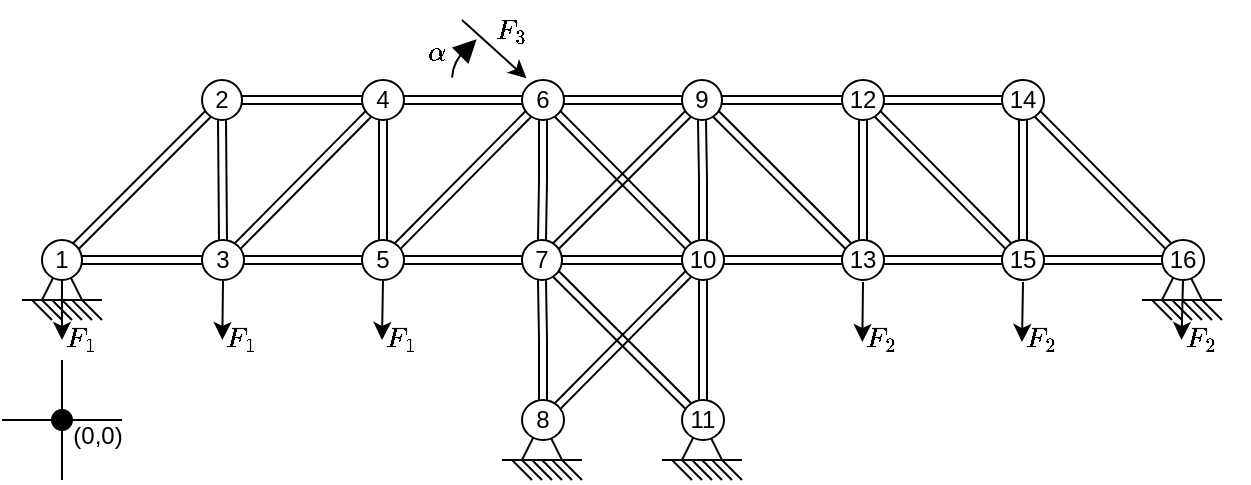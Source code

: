 <mxfile version="20.3.0" type="device"><diagram id="FkgkJRuHP46Rmx0caUK7" name="Page-1"><mxGraphModel dx="214" dy="178" grid="1" gridSize="10" guides="1" tooltips="1" connect="1" arrows="1" fold="1" page="1" pageScale="1" pageWidth="850" pageHeight="1100" math="1" shadow="0"><root><mxCell id="0"/><mxCell id="1" parent="0"/><mxCell id="oQ0PdqHRl9zzfhX3kzMw-30" value="" style="verticalLabelPosition=bottom;verticalAlign=top;html=1;shape=mxgraph.basic.acute_triangle;dx=0.5;" vertex="1" parent="1"><mxGeometry x="750" y="360" width="20" height="20" as="geometry"/></mxCell><mxCell id="oQ0PdqHRl9zzfhX3kzMw-31" value="" style="endArrow=none;html=1;rounded=0;" edge="1" parent="1"><mxGeometry width="50" height="50" relative="1" as="geometry"><mxPoint x="740" y="380" as="sourcePoint"/><mxPoint x="780" y="380" as="targetPoint"/></mxGeometry></mxCell><mxCell id="oQ0PdqHRl9zzfhX3kzMw-32" value="" style="endArrow=none;html=1;rounded=0;" edge="1" parent="1"><mxGeometry width="50" height="50" relative="1" as="geometry"><mxPoint x="745" y="380" as="sourcePoint"/><mxPoint x="755" y="390" as="targetPoint"/></mxGeometry></mxCell><mxCell id="oQ0PdqHRl9zzfhX3kzMw-33" value="" style="endArrow=none;html=1;rounded=0;exitX=0;exitY=1;exitDx=0;exitDy=0;exitPerimeter=0;" edge="1" parent="1" source="oQ0PdqHRl9zzfhX3kzMw-30"><mxGeometry width="50" height="50" relative="1" as="geometry"><mxPoint x="749" y="380" as="sourcePoint"/><mxPoint x="760" y="390" as="targetPoint"/></mxGeometry></mxCell><mxCell id="oQ0PdqHRl9zzfhX3kzMw-34" value="" style="endArrow=none;html=1;rounded=0;" edge="1" parent="1"><mxGeometry width="50" height="50" relative="1" as="geometry"><mxPoint x="755" y="380" as="sourcePoint"/><mxPoint x="765" y="390" as="targetPoint"/></mxGeometry></mxCell><mxCell id="oQ0PdqHRl9zzfhX3kzMw-35" value="" style="endArrow=none;html=1;rounded=0;" edge="1" parent="1"><mxGeometry width="50" height="50" relative="1" as="geometry"><mxPoint x="760" y="380" as="sourcePoint"/><mxPoint x="770" y="390" as="targetPoint"/></mxGeometry></mxCell><mxCell id="oQ0PdqHRl9zzfhX3kzMw-36" value="" style="endArrow=none;html=1;rounded=0;exitX=0;exitY=1;exitDx=0;exitDy=0;exitPerimeter=0;" edge="1" parent="1"><mxGeometry width="50" height="50" relative="1" as="geometry"><mxPoint x="765" y="380" as="sourcePoint"/><mxPoint x="775" y="390" as="targetPoint"/></mxGeometry></mxCell><mxCell id="oQ0PdqHRl9zzfhX3kzMw-37" value="" style="endArrow=none;html=1;rounded=0;" edge="1" parent="1"><mxGeometry width="50" height="50" relative="1" as="geometry"><mxPoint x="770" y="380" as="sourcePoint"/><mxPoint x="780" y="390" as="targetPoint"/></mxGeometry></mxCell><mxCell id="oQ0PdqHRl9zzfhX3kzMw-22" value="" style="verticalLabelPosition=bottom;verticalAlign=top;html=1;shape=mxgraph.basic.acute_triangle;dx=0.5;" vertex="1" parent="1"><mxGeometry x="510" y="440" width="20" height="20" as="geometry"/></mxCell><mxCell id="oQ0PdqHRl9zzfhX3kzMw-23" value="" style="endArrow=none;html=1;rounded=0;" edge="1" parent="1"><mxGeometry width="50" height="50" relative="1" as="geometry"><mxPoint x="500" y="460" as="sourcePoint"/><mxPoint x="540" y="460" as="targetPoint"/></mxGeometry></mxCell><mxCell id="oQ0PdqHRl9zzfhX3kzMw-24" value="" style="endArrow=none;html=1;rounded=0;" edge="1" parent="1"><mxGeometry width="50" height="50" relative="1" as="geometry"><mxPoint x="505" y="460" as="sourcePoint"/><mxPoint x="515" y="470" as="targetPoint"/></mxGeometry></mxCell><mxCell id="oQ0PdqHRl9zzfhX3kzMw-25" value="" style="endArrow=none;html=1;rounded=0;exitX=0;exitY=1;exitDx=0;exitDy=0;exitPerimeter=0;" edge="1" parent="1" source="oQ0PdqHRl9zzfhX3kzMw-22"><mxGeometry width="50" height="50" relative="1" as="geometry"><mxPoint x="509" y="460" as="sourcePoint"/><mxPoint x="520" y="470" as="targetPoint"/></mxGeometry></mxCell><mxCell id="oQ0PdqHRl9zzfhX3kzMw-26" value="" style="endArrow=none;html=1;rounded=0;" edge="1" parent="1"><mxGeometry width="50" height="50" relative="1" as="geometry"><mxPoint x="515" y="460" as="sourcePoint"/><mxPoint x="525" y="470" as="targetPoint"/></mxGeometry></mxCell><mxCell id="oQ0PdqHRl9zzfhX3kzMw-27" value="" style="endArrow=none;html=1;rounded=0;" edge="1" parent="1"><mxGeometry width="50" height="50" relative="1" as="geometry"><mxPoint x="520" y="460" as="sourcePoint"/><mxPoint x="530" y="470" as="targetPoint"/></mxGeometry></mxCell><mxCell id="oQ0PdqHRl9zzfhX3kzMw-28" value="" style="endArrow=none;html=1;rounded=0;exitX=0;exitY=1;exitDx=0;exitDy=0;exitPerimeter=0;" edge="1" parent="1"><mxGeometry width="50" height="50" relative="1" as="geometry"><mxPoint x="525" y="460" as="sourcePoint"/><mxPoint x="535" y="470" as="targetPoint"/></mxGeometry></mxCell><mxCell id="oQ0PdqHRl9zzfhX3kzMw-29" value="" style="endArrow=none;html=1;rounded=0;" edge="1" parent="1"><mxGeometry width="50" height="50" relative="1" as="geometry"><mxPoint x="530" y="460" as="sourcePoint"/><mxPoint x="540" y="470" as="targetPoint"/></mxGeometry></mxCell><mxCell id="oQ0PdqHRl9zzfhX3kzMw-14" value="" style="verticalLabelPosition=bottom;verticalAlign=top;html=1;shape=mxgraph.basic.acute_triangle;dx=0.5;" vertex="1" parent="1"><mxGeometry x="430" y="440" width="20" height="20" as="geometry"/></mxCell><mxCell id="oQ0PdqHRl9zzfhX3kzMw-15" value="" style="endArrow=none;html=1;rounded=0;" edge="1" parent="1"><mxGeometry width="50" height="50" relative="1" as="geometry"><mxPoint x="420" y="460" as="sourcePoint"/><mxPoint x="460.0" y="460" as="targetPoint"/></mxGeometry></mxCell><mxCell id="oQ0PdqHRl9zzfhX3kzMw-16" value="" style="endArrow=none;html=1;rounded=0;" edge="1" parent="1"><mxGeometry width="50" height="50" relative="1" as="geometry"><mxPoint x="425" y="460" as="sourcePoint"/><mxPoint x="435" y="470" as="targetPoint"/></mxGeometry></mxCell><mxCell id="oQ0PdqHRl9zzfhX3kzMw-17" value="" style="endArrow=none;html=1;rounded=0;exitX=0;exitY=1;exitDx=0;exitDy=0;exitPerimeter=0;" edge="1" parent="1" source="oQ0PdqHRl9zzfhX3kzMw-14"><mxGeometry width="50" height="50" relative="1" as="geometry"><mxPoint x="429" y="460" as="sourcePoint"/><mxPoint x="440" y="470" as="targetPoint"/></mxGeometry></mxCell><mxCell id="oQ0PdqHRl9zzfhX3kzMw-18" value="" style="endArrow=none;html=1;rounded=0;" edge="1" parent="1"><mxGeometry width="50" height="50" relative="1" as="geometry"><mxPoint x="435" y="460" as="sourcePoint"/><mxPoint x="445" y="470" as="targetPoint"/></mxGeometry></mxCell><mxCell id="oQ0PdqHRl9zzfhX3kzMw-19" value="" style="endArrow=none;html=1;rounded=0;" edge="1" parent="1"><mxGeometry width="50" height="50" relative="1" as="geometry"><mxPoint x="440" y="460" as="sourcePoint"/><mxPoint x="450.0" y="470" as="targetPoint"/></mxGeometry></mxCell><mxCell id="oQ0PdqHRl9zzfhX3kzMw-20" value="" style="endArrow=none;html=1;rounded=0;exitX=0;exitY=1;exitDx=0;exitDy=0;exitPerimeter=0;" edge="1" parent="1"><mxGeometry width="50" height="50" relative="1" as="geometry"><mxPoint x="445" y="460" as="sourcePoint"/><mxPoint x="455.0" y="470" as="targetPoint"/></mxGeometry></mxCell><mxCell id="oQ0PdqHRl9zzfhX3kzMw-21" value="" style="endArrow=none;html=1;rounded=0;" edge="1" parent="1"><mxGeometry width="50" height="50" relative="1" as="geometry"><mxPoint x="450.0" y="460" as="sourcePoint"/><mxPoint x="460.0" y="470" as="targetPoint"/></mxGeometry></mxCell><mxCell id="oQ0PdqHRl9zzfhX3kzMw-4" value="" style="verticalLabelPosition=bottom;verticalAlign=top;html=1;shape=mxgraph.basic.acute_triangle;dx=0.5;" vertex="1" parent="1"><mxGeometry x="190" y="360" width="20" height="20" as="geometry"/></mxCell><mxCell id="gkUZUY6LBGyByZi0l5x3-39" style="edgeStyle=none;shape=link;rounded=0;orthogonalLoop=1;jettySize=auto;html=1;exitX=1;exitY=0;exitDx=0;exitDy=0;entryX=0;entryY=1;entryDx=0;entryDy=0;" parent="1" source="gkUZUY6LBGyByZi0l5x3-1" target="gkUZUY6LBGyByZi0l5x3-9" edge="1"><mxGeometry relative="1" as="geometry"/></mxCell><mxCell id="gkUZUY6LBGyByZi0l5x3-1" value="1" style="ellipse;whiteSpace=wrap;html=1;aspect=fixed;" parent="1" vertex="1"><mxGeometry x="190" y="350" width="20" height="20" as="geometry"/></mxCell><mxCell id="gkUZUY6LBGyByZi0l5x3-38" style="edgeStyle=none;shape=link;rounded=0;orthogonalLoop=1;jettySize=auto;html=1;exitX=0;exitY=0.5;exitDx=0;exitDy=0;entryX=1;entryY=0.5;entryDx=0;entryDy=0;" parent="1" source="gkUZUY6LBGyByZi0l5x3-2" target="gkUZUY6LBGyByZi0l5x3-1" edge="1"><mxGeometry relative="1" as="geometry"/></mxCell><mxCell id="gkUZUY6LBGyByZi0l5x3-40" style="edgeStyle=none;shape=link;rounded=0;orthogonalLoop=1;jettySize=auto;html=1;exitX=1;exitY=0;exitDx=0;exitDy=0;entryX=0;entryY=1;entryDx=0;entryDy=0;" parent="1" source="gkUZUY6LBGyByZi0l5x3-2" target="gkUZUY6LBGyByZi0l5x3-10" edge="1"><mxGeometry relative="1" as="geometry"/></mxCell><mxCell id="gkUZUY6LBGyByZi0l5x3-2" value="3" style="ellipse;whiteSpace=wrap;html=1;aspect=fixed;" parent="1" vertex="1"><mxGeometry x="270" y="350" width="21" height="20" as="geometry"/></mxCell><mxCell id="gkUZUY6LBGyByZi0l5x3-37" style="edgeStyle=none;shape=link;rounded=0;orthogonalLoop=1;jettySize=auto;html=1;exitX=0;exitY=0.5;exitDx=0;exitDy=0;entryX=1;entryY=0.5;entryDx=0;entryDy=0;" parent="1" source="gkUZUY6LBGyByZi0l5x3-3" target="gkUZUY6LBGyByZi0l5x3-2" edge="1"><mxGeometry relative="1" as="geometry"/></mxCell><mxCell id="gkUZUY6LBGyByZi0l5x3-41" style="edgeStyle=none;shape=link;rounded=0;orthogonalLoop=1;jettySize=auto;html=1;exitX=1;exitY=0.5;exitDx=0;exitDy=0;entryX=0;entryY=0.5;entryDx=0;entryDy=0;" parent="1" source="gkUZUY6LBGyByZi0l5x3-3" target="gkUZUY6LBGyByZi0l5x3-5" edge="1"><mxGeometry relative="1" as="geometry"/></mxCell><mxCell id="gkUZUY6LBGyByZi0l5x3-3" value="5" style="ellipse;whiteSpace=wrap;html=1;aspect=fixed;" parent="1" vertex="1"><mxGeometry x="350" y="350" width="21" height="20" as="geometry"/></mxCell><mxCell id="gkUZUY6LBGyByZi0l5x3-20" style="edgeStyle=orthogonalEdgeStyle;shape=link;rounded=0;orthogonalLoop=1;jettySize=auto;html=1;exitX=1;exitY=0.5;exitDx=0;exitDy=0;entryX=0;entryY=0.5;entryDx=0;entryDy=0;" parent="1" source="gkUZUY6LBGyByZi0l5x3-5" target="gkUZUY6LBGyByZi0l5x3-6" edge="1"><mxGeometry relative="1" as="geometry"/></mxCell><mxCell id="gkUZUY6LBGyByZi0l5x3-30" style="edgeStyle=none;shape=link;rounded=0;orthogonalLoop=1;jettySize=auto;html=1;exitX=1;exitY=1;exitDx=0;exitDy=0;entryX=0;entryY=0;entryDx=0;entryDy=0;" parent="1" source="gkUZUY6LBGyByZi0l5x3-5" target="gkUZUY6LBGyByZi0l5x3-17" edge="1"><mxGeometry relative="1" as="geometry"/></mxCell><mxCell id="gkUZUY6LBGyByZi0l5x3-32" style="edgeStyle=none;shape=link;rounded=0;orthogonalLoop=1;jettySize=auto;html=1;exitX=1;exitY=0;exitDx=0;exitDy=0;entryX=0;entryY=1;entryDx=0;entryDy=0;" parent="1" source="gkUZUY6LBGyByZi0l5x3-5" target="gkUZUY6LBGyByZi0l5x3-12" edge="1"><mxGeometry relative="1" as="geometry"/></mxCell><mxCell id="gkUZUY6LBGyByZi0l5x3-5" value="7" style="ellipse;whiteSpace=wrap;html=1;aspect=fixed;" parent="1" vertex="1"><mxGeometry x="430" y="350" width="20" height="20" as="geometry"/></mxCell><mxCell id="gkUZUY6LBGyByZi0l5x3-22" style="edgeStyle=orthogonalEdgeStyle;shape=link;rounded=0;orthogonalLoop=1;jettySize=auto;html=1;exitX=0.5;exitY=0;exitDx=0;exitDy=0;entryX=0.5;entryY=1;entryDx=0;entryDy=0;" parent="1" source="gkUZUY6LBGyByZi0l5x3-6" target="gkUZUY6LBGyByZi0l5x3-12" edge="1"><mxGeometry relative="1" as="geometry"/></mxCell><mxCell id="gkUZUY6LBGyByZi0l5x3-31" style="edgeStyle=none;shape=link;rounded=0;orthogonalLoop=1;jettySize=auto;html=1;exitX=0;exitY=1;exitDx=0;exitDy=0;entryX=1;entryY=0;entryDx=0;entryDy=0;" parent="1" source="gkUZUY6LBGyByZi0l5x3-6" target="gkUZUY6LBGyByZi0l5x3-16" edge="1"><mxGeometry relative="1" as="geometry"/></mxCell><mxCell id="gkUZUY6LBGyByZi0l5x3-43" style="edgeStyle=none;shape=link;rounded=0;orthogonalLoop=1;jettySize=auto;html=1;exitX=1;exitY=0.5;exitDx=0;exitDy=0;entryX=0;entryY=0.5;entryDx=0;entryDy=0;" parent="1" source="gkUZUY6LBGyByZi0l5x3-6" target="gkUZUY6LBGyByZi0l5x3-7" edge="1"><mxGeometry relative="1" as="geometry"/></mxCell><mxCell id="gkUZUY6LBGyByZi0l5x3-6" value="10" style="ellipse;whiteSpace=wrap;html=1;aspect=fixed;" parent="1" vertex="1"><mxGeometry x="510" y="350" width="21" height="20" as="geometry"/></mxCell><mxCell id="gkUZUY6LBGyByZi0l5x3-44" style="edgeStyle=none;shape=link;rounded=0;orthogonalLoop=1;jettySize=auto;html=1;exitX=1;exitY=0.5;exitDx=0;exitDy=0;entryX=0;entryY=0.5;entryDx=0;entryDy=0;" parent="1" source="gkUZUY6LBGyByZi0l5x3-7" target="gkUZUY6LBGyByZi0l5x3-8" edge="1"><mxGeometry relative="1" as="geometry"/></mxCell><mxCell id="gkUZUY6LBGyByZi0l5x3-7" value="13" style="ellipse;whiteSpace=wrap;html=1;aspect=fixed;" parent="1" vertex="1"><mxGeometry x="590" y="350" width="21" height="20" as="geometry"/></mxCell><mxCell id="gkUZUY6LBGyByZi0l5x3-49" style="edgeStyle=none;shape=link;rounded=0;orthogonalLoop=1;jettySize=auto;html=1;exitX=1;exitY=0.5;exitDx=0;exitDy=0;entryX=0;entryY=0.5;entryDx=0;entryDy=0;" parent="1" source="gkUZUY6LBGyByZi0l5x3-8" target="gkUZUY6LBGyByZi0l5x3-15" edge="1"><mxGeometry relative="1" as="geometry"/></mxCell><mxCell id="gkUZUY6LBGyByZi0l5x3-8" value="15" style="ellipse;whiteSpace=wrap;html=1;aspect=fixed;" parent="1" vertex="1"><mxGeometry x="670" y="350" width="21" height="20" as="geometry"/></mxCell><mxCell id="gkUZUY6LBGyByZi0l5x3-35" style="edgeStyle=none;shape=link;rounded=0;orthogonalLoop=1;jettySize=auto;html=1;exitX=0.5;exitY=1;exitDx=0;exitDy=0;entryX=0.5;entryY=0;entryDx=0;entryDy=0;" parent="1" source="gkUZUY6LBGyByZi0l5x3-9" target="gkUZUY6LBGyByZi0l5x3-2" edge="1"><mxGeometry relative="1" as="geometry"/></mxCell><mxCell id="gkUZUY6LBGyByZi0l5x3-36" style="edgeStyle=none;shape=link;rounded=0;orthogonalLoop=1;jettySize=auto;html=1;exitX=1;exitY=0.5;exitDx=0;exitDy=0;entryX=0;entryY=0.5;entryDx=0;entryDy=0;" parent="1" source="gkUZUY6LBGyByZi0l5x3-9" target="gkUZUY6LBGyByZi0l5x3-10" edge="1"><mxGeometry relative="1" as="geometry"/></mxCell><mxCell id="gkUZUY6LBGyByZi0l5x3-9" value="2" style="ellipse;whiteSpace=wrap;html=1;aspect=fixed;" parent="1" vertex="1"><mxGeometry x="270" y="270" width="20" height="20" as="geometry"/></mxCell><mxCell id="gkUZUY6LBGyByZi0l5x3-26" style="edgeStyle=none;shape=link;rounded=0;orthogonalLoop=1;jettySize=auto;html=1;exitX=1;exitY=0.5;exitDx=0;exitDy=0;entryX=0;entryY=0.5;entryDx=0;entryDy=0;" parent="1" source="gkUZUY6LBGyByZi0l5x3-10" target="gkUZUY6LBGyByZi0l5x3-11" edge="1"><mxGeometry relative="1" as="geometry"/></mxCell><mxCell id="gkUZUY6LBGyByZi0l5x3-34" style="edgeStyle=none;shape=link;rounded=0;orthogonalLoop=1;jettySize=auto;html=1;exitX=0.5;exitY=1;exitDx=0;exitDy=0;entryX=0.5;entryY=0;entryDx=0;entryDy=0;" parent="1" source="gkUZUY6LBGyByZi0l5x3-10" target="gkUZUY6LBGyByZi0l5x3-3" edge="1"><mxGeometry relative="1" as="geometry"/></mxCell><mxCell id="gkUZUY6LBGyByZi0l5x3-10" value="4" style="ellipse;whiteSpace=wrap;html=1;aspect=fixed;" parent="1" vertex="1"><mxGeometry x="350" y="270" width="21" height="20" as="geometry"/></mxCell><mxCell id="gkUZUY6LBGyByZi0l5x3-24" style="edgeStyle=orthogonalEdgeStyle;shape=link;rounded=0;orthogonalLoop=1;jettySize=auto;html=1;exitX=0.5;exitY=1;exitDx=0;exitDy=0;entryX=0.5;entryY=0;entryDx=0;entryDy=0;" parent="1" source="gkUZUY6LBGyByZi0l5x3-11" target="gkUZUY6LBGyByZi0l5x3-5" edge="1"><mxGeometry relative="1" as="geometry"/></mxCell><mxCell id="gkUZUY6LBGyByZi0l5x3-25" style="shape=link;rounded=0;orthogonalLoop=1;jettySize=auto;html=1;exitX=0;exitY=1;exitDx=0;exitDy=0;entryX=1;entryY=0;entryDx=0;entryDy=0;" parent="1" source="gkUZUY6LBGyByZi0l5x3-11" target="gkUZUY6LBGyByZi0l5x3-3" edge="1"><mxGeometry relative="1" as="geometry"/></mxCell><mxCell id="gkUZUY6LBGyByZi0l5x3-27" style="edgeStyle=none;shape=link;rounded=0;orthogonalLoop=1;jettySize=auto;html=1;exitX=1;exitY=0.5;exitDx=0;exitDy=0;" parent="1" source="gkUZUY6LBGyByZi0l5x3-11" target="gkUZUY6LBGyByZi0l5x3-12" edge="1"><mxGeometry relative="1" as="geometry"/></mxCell><mxCell id="gkUZUY6LBGyByZi0l5x3-33" style="edgeStyle=none;shape=link;rounded=0;orthogonalLoop=1;jettySize=auto;html=1;exitX=1;exitY=1;exitDx=0;exitDy=0;entryX=0;entryY=0;entryDx=0;entryDy=0;" parent="1" source="gkUZUY6LBGyByZi0l5x3-11" target="gkUZUY6LBGyByZi0l5x3-6" edge="1"><mxGeometry relative="1" as="geometry"/></mxCell><mxCell id="gkUZUY6LBGyByZi0l5x3-11" value="6" style="ellipse;whiteSpace=wrap;html=1;aspect=fixed;" parent="1" vertex="1"><mxGeometry x="430" y="270" width="21" height="20" as="geometry"/></mxCell><mxCell id="gkUZUY6LBGyByZi0l5x3-28" style="edgeStyle=none;shape=link;rounded=0;orthogonalLoop=1;jettySize=auto;html=1;exitX=1;exitY=0.5;exitDx=0;exitDy=0;entryX=0;entryY=0.5;entryDx=0;entryDy=0;" parent="1" source="gkUZUY6LBGyByZi0l5x3-12" target="gkUZUY6LBGyByZi0l5x3-13" edge="1"><mxGeometry relative="1" as="geometry"/></mxCell><mxCell id="gkUZUY6LBGyByZi0l5x3-29" style="edgeStyle=none;shape=link;rounded=0;orthogonalLoop=1;jettySize=auto;html=1;exitX=1;exitY=1;exitDx=0;exitDy=0;entryX=0;entryY=0;entryDx=0;entryDy=0;" parent="1" source="gkUZUY6LBGyByZi0l5x3-12" target="gkUZUY6LBGyByZi0l5x3-7" edge="1"><mxGeometry relative="1" as="geometry"/></mxCell><mxCell id="gkUZUY6LBGyByZi0l5x3-12" value="9" style="ellipse;whiteSpace=wrap;html=1;aspect=fixed;" parent="1" vertex="1"><mxGeometry x="510" y="270" width="20" height="20" as="geometry"/></mxCell><mxCell id="gkUZUY6LBGyByZi0l5x3-42" style="edgeStyle=none;shape=link;rounded=0;orthogonalLoop=1;jettySize=auto;html=1;exitX=0.5;exitY=1;exitDx=0;exitDy=0;entryX=0.5;entryY=0;entryDx=0;entryDy=0;" parent="1" source="gkUZUY6LBGyByZi0l5x3-13" target="gkUZUY6LBGyByZi0l5x3-7" edge="1"><mxGeometry relative="1" as="geometry"/></mxCell><mxCell id="gkUZUY6LBGyByZi0l5x3-45" style="edgeStyle=none;shape=link;rounded=0;orthogonalLoop=1;jettySize=auto;html=1;exitX=1;exitY=1;exitDx=0;exitDy=0;entryX=0;entryY=0;entryDx=0;entryDy=0;" parent="1" source="gkUZUY6LBGyByZi0l5x3-13" target="gkUZUY6LBGyByZi0l5x3-8" edge="1"><mxGeometry relative="1" as="geometry"/></mxCell><mxCell id="gkUZUY6LBGyByZi0l5x3-46" style="edgeStyle=none;shape=link;rounded=0;orthogonalLoop=1;jettySize=auto;html=1;exitX=1;exitY=0.5;exitDx=0;exitDy=0;entryX=0;entryY=0.5;entryDx=0;entryDy=0;" parent="1" source="gkUZUY6LBGyByZi0l5x3-13" target="gkUZUY6LBGyByZi0l5x3-14" edge="1"><mxGeometry relative="1" as="geometry"/></mxCell><mxCell id="gkUZUY6LBGyByZi0l5x3-13" value="12" style="ellipse;whiteSpace=wrap;html=1;aspect=fixed;" parent="1" vertex="1"><mxGeometry x="590" y="270" width="21" height="20" as="geometry"/></mxCell><mxCell id="gkUZUY6LBGyByZi0l5x3-47" style="edgeStyle=none;shape=link;rounded=0;orthogonalLoop=1;jettySize=auto;html=1;exitX=1;exitY=1;exitDx=0;exitDy=0;entryX=0;entryY=0;entryDx=0;entryDy=0;" parent="1" source="gkUZUY6LBGyByZi0l5x3-14" target="gkUZUY6LBGyByZi0l5x3-15" edge="1"><mxGeometry relative="1" as="geometry"/></mxCell><mxCell id="gkUZUY6LBGyByZi0l5x3-48" style="edgeStyle=none;shape=link;rounded=0;orthogonalLoop=1;jettySize=auto;html=1;exitX=0.5;exitY=1;exitDx=0;exitDy=0;entryX=0.5;entryY=0;entryDx=0;entryDy=0;" parent="1" source="gkUZUY6LBGyByZi0l5x3-14" target="gkUZUY6LBGyByZi0l5x3-8" edge="1"><mxGeometry relative="1" as="geometry"/></mxCell><mxCell id="gkUZUY6LBGyByZi0l5x3-14" value="14" style="ellipse;whiteSpace=wrap;html=1;aspect=fixed;" parent="1" vertex="1"><mxGeometry x="670" y="270" width="21" height="20" as="geometry"/></mxCell><mxCell id="gkUZUY6LBGyByZi0l5x3-15" value="16" style="ellipse;whiteSpace=wrap;html=1;aspect=fixed;" parent="1" vertex="1"><mxGeometry x="750" y="350" width="21" height="20" as="geometry"/></mxCell><mxCell id="gkUZUY6LBGyByZi0l5x3-19" style="edgeStyle=orthogonalEdgeStyle;rounded=0;orthogonalLoop=1;jettySize=auto;html=1;exitX=0.5;exitY=0;exitDx=0;exitDy=0;shape=link;" parent="1" source="gkUZUY6LBGyByZi0l5x3-16" target="gkUZUY6LBGyByZi0l5x3-5" edge="1"><mxGeometry relative="1" as="geometry"/></mxCell><mxCell id="gkUZUY6LBGyByZi0l5x3-16" value="8" style="ellipse;whiteSpace=wrap;html=1;aspect=fixed;" parent="1" vertex="1"><mxGeometry x="430" y="430" width="21" height="20" as="geometry"/></mxCell><mxCell id="gkUZUY6LBGyByZi0l5x3-21" style="edgeStyle=orthogonalEdgeStyle;shape=link;rounded=0;orthogonalLoop=1;jettySize=auto;html=1;exitX=0.5;exitY=0;exitDx=0;exitDy=0;entryX=0.5;entryY=1;entryDx=0;entryDy=0;" parent="1" source="gkUZUY6LBGyByZi0l5x3-17" target="gkUZUY6LBGyByZi0l5x3-6" edge="1"><mxGeometry relative="1" as="geometry"/></mxCell><mxCell id="gkUZUY6LBGyByZi0l5x3-17" value="11" style="ellipse;whiteSpace=wrap;html=1;aspect=fixed;" parent="1" vertex="1"><mxGeometry x="510" y="430" width="21" height="20" as="geometry"/></mxCell><mxCell id="gkUZUY6LBGyByZi0l5x3-50" value="" style="endArrow=classic;html=1;rounded=0;exitX=0.5;exitY=1;exitDx=0;exitDy=0;" parent="1" source="gkUZUY6LBGyByZi0l5x3-3" edge="1"><mxGeometry width="50" height="50" relative="1" as="geometry"><mxPoint x="361" y="370" as="sourcePoint"/><mxPoint x="360" y="400" as="targetPoint"/></mxGeometry></mxCell><mxCell id="gkUZUY6LBGyByZi0l5x3-51" value="" style="endArrow=classic;html=1;rounded=0;exitX=0.5;exitY=1;exitDx=0;exitDy=0;" parent="1" source="gkUZUY6LBGyByZi0l5x3-2" edge="1"><mxGeometry width="50" height="50" relative="1" as="geometry"><mxPoint x="370.5" y="380" as="sourcePoint"/><mxPoint x="280.167" y="400" as="targetPoint"/></mxGeometry></mxCell><mxCell id="gkUZUY6LBGyByZi0l5x3-55" value="$$F_1$$" style="text;html=1;strokeColor=none;fillColor=none;align=center;verticalAlign=middle;whiteSpace=wrap;rounded=0;" parent="1" vertex="1"><mxGeometry x="280" y="393.5" width="20" height="11" as="geometry"/></mxCell><mxCell id="gkUZUY6LBGyByZi0l5x3-56" value="" style="endArrow=classic;html=1;rounded=0;exitX=0.5;exitY=1;exitDx=0;exitDy=0;" parent="1" edge="1"><mxGeometry width="50" height="50" relative="1" as="geometry"><mxPoint x="680.5" y="371" as="sourcePoint"/><mxPoint x="680" y="401" as="targetPoint"/></mxGeometry></mxCell><mxCell id="gkUZUY6LBGyByZi0l5x3-57" value="" style="endArrow=classic;html=1;rounded=0;exitX=0.5;exitY=1;exitDx=0;exitDy=0;" parent="1" edge="1"><mxGeometry width="50" height="50" relative="1" as="geometry"><mxPoint x="600.5" y="371" as="sourcePoint"/><mxPoint x="600.167" y="401" as="targetPoint"/></mxGeometry></mxCell><mxCell id="gkUZUY6LBGyByZi0l5x3-60" value="" style="endArrow=classic;html=1;rounded=0;entryX=0.107;entryY=-0.044;entryDx=0;entryDy=0;entryPerimeter=0;" parent="1" target="gkUZUY6LBGyByZi0l5x3-11" edge="1"><mxGeometry width="50" height="50" relative="1" as="geometry"><mxPoint x="400" y="240" as="sourcePoint"/><mxPoint x="425" y="220" as="targetPoint"/></mxGeometry></mxCell><mxCell id="gkUZUY6LBGyByZi0l5x3-61" value="$$F_3$$" style="text;html=1;strokeColor=none;fillColor=none;align=center;verticalAlign=middle;whiteSpace=wrap;rounded=0;" parent="1" vertex="1"><mxGeometry x="395" y="230" width="60" height="30" as="geometry"/></mxCell><mxCell id="gkUZUY6LBGyByZi0l5x3-64" value="" style="endArrow=none;html=1;rounded=0;startArrow=none;" parent="1" source="gkUZUY6LBGyByZi0l5x3-68" edge="1"><mxGeometry width="50" height="50" relative="1" as="geometry"><mxPoint x="199.69" y="480" as="sourcePoint"/><mxPoint x="200" y="410" as="targetPoint"/></mxGeometry></mxCell><mxCell id="gkUZUY6LBGyByZi0l5x3-66" value="" style="endArrow=none;html=1;rounded=0;startArrow=none;" parent="1" source="gkUZUY6LBGyByZi0l5x3-68" edge="1"><mxGeometry width="50" height="50" relative="1" as="geometry"><mxPoint x="160" y="440" as="sourcePoint"/><mxPoint x="230" y="440" as="targetPoint"/></mxGeometry></mxCell><mxCell id="gkUZUY6LBGyByZi0l5x3-69" value="" style="endArrow=none;html=1;rounded=0;" parent="1" target="gkUZUY6LBGyByZi0l5x3-68" edge="1"><mxGeometry width="50" height="50" relative="1" as="geometry"><mxPoint x="200" y="470" as="sourcePoint"/><mxPoint x="199.69" y="400" as="targetPoint"/></mxGeometry></mxCell><mxCell id="gkUZUY6LBGyByZi0l5x3-68" value="" style="ellipse;whiteSpace=wrap;html=1;fillColor=#000000;" parent="1" vertex="1"><mxGeometry x="195" y="435" width="10" height="10" as="geometry"/></mxCell><mxCell id="gkUZUY6LBGyByZi0l5x3-70" value="" style="endArrow=none;html=1;rounded=0;" parent="1" target="gkUZUY6LBGyByZi0l5x3-68" edge="1"><mxGeometry width="50" height="50" relative="1" as="geometry"><mxPoint x="170" y="440" as="sourcePoint"/><mxPoint x="240" y="440" as="targetPoint"/></mxGeometry></mxCell><mxCell id="gkUZUY6LBGyByZi0l5x3-71" value="(0,0)" style="text;html=1;strokeColor=none;fillColor=none;align=center;verticalAlign=middle;whiteSpace=wrap;rounded=0;" parent="1" vertex="1"><mxGeometry x="200" y="440" width="36" height="15" as="geometry"/></mxCell><mxCell id="oQ0PdqHRl9zzfhX3kzMw-2" value="" style="endArrow=none;html=1;rounded=0;" edge="1" parent="1"><mxGeometry width="50" height="50" relative="1" as="geometry"><mxPoint x="180" y="380" as="sourcePoint"/><mxPoint x="220" y="380" as="targetPoint"/></mxGeometry></mxCell><mxCell id="oQ0PdqHRl9zzfhX3kzMw-6" value="" style="endArrow=none;html=1;rounded=0;" edge="1" parent="1"><mxGeometry width="50" height="50" relative="1" as="geometry"><mxPoint x="185" y="380" as="sourcePoint"/><mxPoint x="195" y="390" as="targetPoint"/></mxGeometry></mxCell><mxCell id="oQ0PdqHRl9zzfhX3kzMw-7" value="" style="endArrow=none;html=1;rounded=0;exitX=0;exitY=1;exitDx=0;exitDy=0;exitPerimeter=0;" edge="1" parent="1" source="oQ0PdqHRl9zzfhX3kzMw-4"><mxGeometry width="50" height="50" relative="1" as="geometry"><mxPoint x="189" y="380" as="sourcePoint"/><mxPoint x="200" y="390" as="targetPoint"/></mxGeometry></mxCell><mxCell id="oQ0PdqHRl9zzfhX3kzMw-8" value="" style="endArrow=none;html=1;rounded=0;" edge="1" parent="1"><mxGeometry width="50" height="50" relative="1" as="geometry"><mxPoint x="195" y="380" as="sourcePoint"/><mxPoint x="205" y="390" as="targetPoint"/></mxGeometry></mxCell><mxCell id="oQ0PdqHRl9zzfhX3kzMw-9" value="" style="endArrow=none;html=1;rounded=0;" edge="1" parent="1"><mxGeometry width="50" height="50" relative="1" as="geometry"><mxPoint x="200" y="380" as="sourcePoint"/><mxPoint x="210" y="390" as="targetPoint"/></mxGeometry></mxCell><mxCell id="oQ0PdqHRl9zzfhX3kzMw-11" value="" style="endArrow=none;html=1;rounded=0;exitX=0;exitY=1;exitDx=0;exitDy=0;exitPerimeter=0;" edge="1" parent="1"><mxGeometry width="50" height="50" relative="1" as="geometry"><mxPoint x="205" y="380" as="sourcePoint"/><mxPoint x="215" y="390" as="targetPoint"/></mxGeometry></mxCell><mxCell id="oQ0PdqHRl9zzfhX3kzMw-12" value="" style="endArrow=none;html=1;rounded=0;" edge="1" parent="1"><mxGeometry width="50" height="50" relative="1" as="geometry"><mxPoint x="210" y="380" as="sourcePoint"/><mxPoint x="220" y="390" as="targetPoint"/></mxGeometry></mxCell><mxCell id="oQ0PdqHRl9zzfhX3kzMw-38" value="" style="endArrow=classic;html=1;rounded=0;exitX=0.5;exitY=1;exitDx=0;exitDy=0;" edge="1" parent="1" source="gkUZUY6LBGyByZi0l5x3-1"><mxGeometry width="50" height="50" relative="1" as="geometry"><mxPoint x="205.5" y="370" as="sourcePoint"/><mxPoint x="200" y="400" as="targetPoint"/></mxGeometry></mxCell><mxCell id="oQ0PdqHRl9zzfhX3kzMw-39" value="$$F_1$$" style="text;html=1;strokeColor=none;fillColor=none;align=center;verticalAlign=middle;whiteSpace=wrap;rounded=0;" vertex="1" parent="1"><mxGeometry x="200" y="393.5" width="20" height="11" as="geometry"/></mxCell><mxCell id="oQ0PdqHRl9zzfhX3kzMw-40" value="$$F_1$$" style="text;html=1;strokeColor=none;fillColor=none;align=center;verticalAlign=middle;whiteSpace=wrap;rounded=0;" vertex="1" parent="1"><mxGeometry x="360" y="393.5" width="20" height="11" as="geometry"/></mxCell><mxCell id="oQ0PdqHRl9zzfhX3kzMw-41" value="" style="endArrow=classic;html=1;rounded=0;exitX=0.5;exitY=1;exitDx=0;exitDy=0;" edge="1" parent="1" source="gkUZUY6LBGyByZi0l5x3-15"><mxGeometry width="50" height="50" relative="1" as="geometry"><mxPoint x="760.25" y="370" as="sourcePoint"/><mxPoint x="759.75" y="400" as="targetPoint"/></mxGeometry></mxCell><mxCell id="oQ0PdqHRl9zzfhX3kzMw-42" value="$$F_2$$" style="text;html=1;strokeColor=none;fillColor=none;align=center;verticalAlign=middle;whiteSpace=wrap;rounded=0;" vertex="1" parent="1"><mxGeometry x="680" y="393.5" width="20" height="11" as="geometry"/></mxCell><mxCell id="oQ0PdqHRl9zzfhX3kzMw-43" value="$$F_2$$" style="text;html=1;strokeColor=none;fillColor=none;align=center;verticalAlign=middle;whiteSpace=wrap;rounded=0;" vertex="1" parent="1"><mxGeometry x="600" y="393.5" width="20" height="11" as="geometry"/></mxCell><mxCell id="oQ0PdqHRl9zzfhX3kzMw-44" value="$$F_2$$" style="text;html=1;strokeColor=none;fillColor=none;align=center;verticalAlign=middle;whiteSpace=wrap;rounded=0;" vertex="1" parent="1"><mxGeometry x="760" y="393.5" width="20" height="11" as="geometry"/></mxCell><mxCell id="oQ0PdqHRl9zzfhX3kzMw-47" value="" style="verticalLabelPosition=bottom;verticalAlign=top;html=1;shape=mxgraph.basic.arc;startAngle=0.76;endAngle=0.888;" vertex="1" parent="1"><mxGeometry x="395" y="250" width="40" height="40" as="geometry"/></mxCell><mxCell id="oQ0PdqHRl9zzfhX3kzMw-48" value="" style="verticalLabelPosition=bottom;verticalAlign=top;html=1;shape=mxgraph.basic.acute_triangle;dx=0.5;rotation=45;fillColor=#000000;" vertex="1" parent="1"><mxGeometry x="398" y="249" width="10" height="10" as="geometry"/></mxCell><mxCell id="oQ0PdqHRl9zzfhX3kzMw-49" value="$$\alpha$$" style="text;html=1;strokeColor=none;fillColor=none;align=center;verticalAlign=middle;whiteSpace=wrap;rounded=0;" vertex="1" parent="1"><mxGeometry x="378" y="250" width="20" height="11" as="geometry"/></mxCell></root></mxGraphModel></diagram></mxfile>